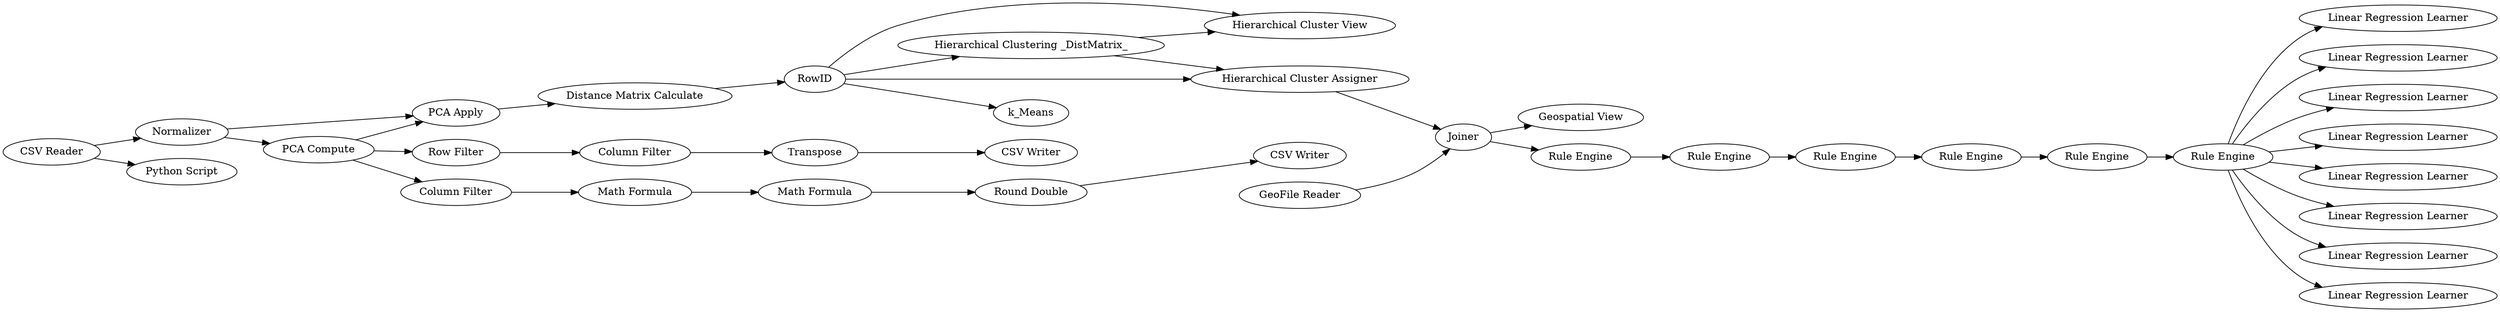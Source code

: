 digraph {
	1 [label="CSV Reader"]
	2 [label=Normalizer]
	3 [label="PCA Compute"]
	4 [label="PCA Apply"]
	7 [label=RowID]
	14 [label="Distance Matrix Calculate"]
	15 [label="Hierarchical Clustering _DistMatrix_"]
	16 [label="Hierarchical Cluster View"]
	17 [label="Hierarchical Cluster Assigner"]
	18 [label=k_Means]
	19 [label="GeoFile Reader"]
	20 [label=Joiner]
	22 [label="Python Script"]
	23 [label="Row Filter"]
	24 [label=Transpose]
	25 [label="Column Filter"]
	27 [label="Math Formula"]
	28 [label="Math Formula"]
	29 [label="Round Double"]
	30 [label="Column Filter"]
	31 [label="CSV Writer"]
	32 [label="CSV Writer"]
	33 [label="Geospatial View"]
	34 [label="Rule Engine"]
	35 [label="Rule Engine"]
	36 [label="Rule Engine"]
	37 [label="Rule Engine"]
	38 [label="Rule Engine"]
	39 [label="Rule Engine"]
	40 [label="Linear Regression Learner"]
	41 [label="Linear Regression Learner"]
	42 [label="Linear Regression Learner"]
	43 [label="Linear Regression Learner"]
	44 [label="Linear Regression Learner"]
	45 [label="Linear Regression Learner"]
	46 [label="Linear Regression Learner"]
	47 [label="Linear Regression Learner"]
	1 -> 2
	1 -> 22
	2 -> 3
	2 -> 4
	3 -> 4
	3 -> 23
	3 -> 30
	4 -> 14
	7 -> 15
	7 -> 18
	7 -> 17
	7 -> 16
	14 -> 7
	15 -> 17
	15 -> 16
	17 -> 20
	19 -> 20
	20 -> 33
	20 -> 34
	23 -> 25
	24 -> 32
	25 -> 24
	27 -> 28
	28 -> 29
	29 -> 31
	30 -> 27
	34 -> 35
	35 -> 36
	36 -> 37
	37 -> 38
	38 -> 39
	39 -> 47
	39 -> 46
	39 -> 45
	39 -> 44
	39 -> 43
	39 -> 42
	39 -> 41
	39 -> 40
	rankdir=LR
}
